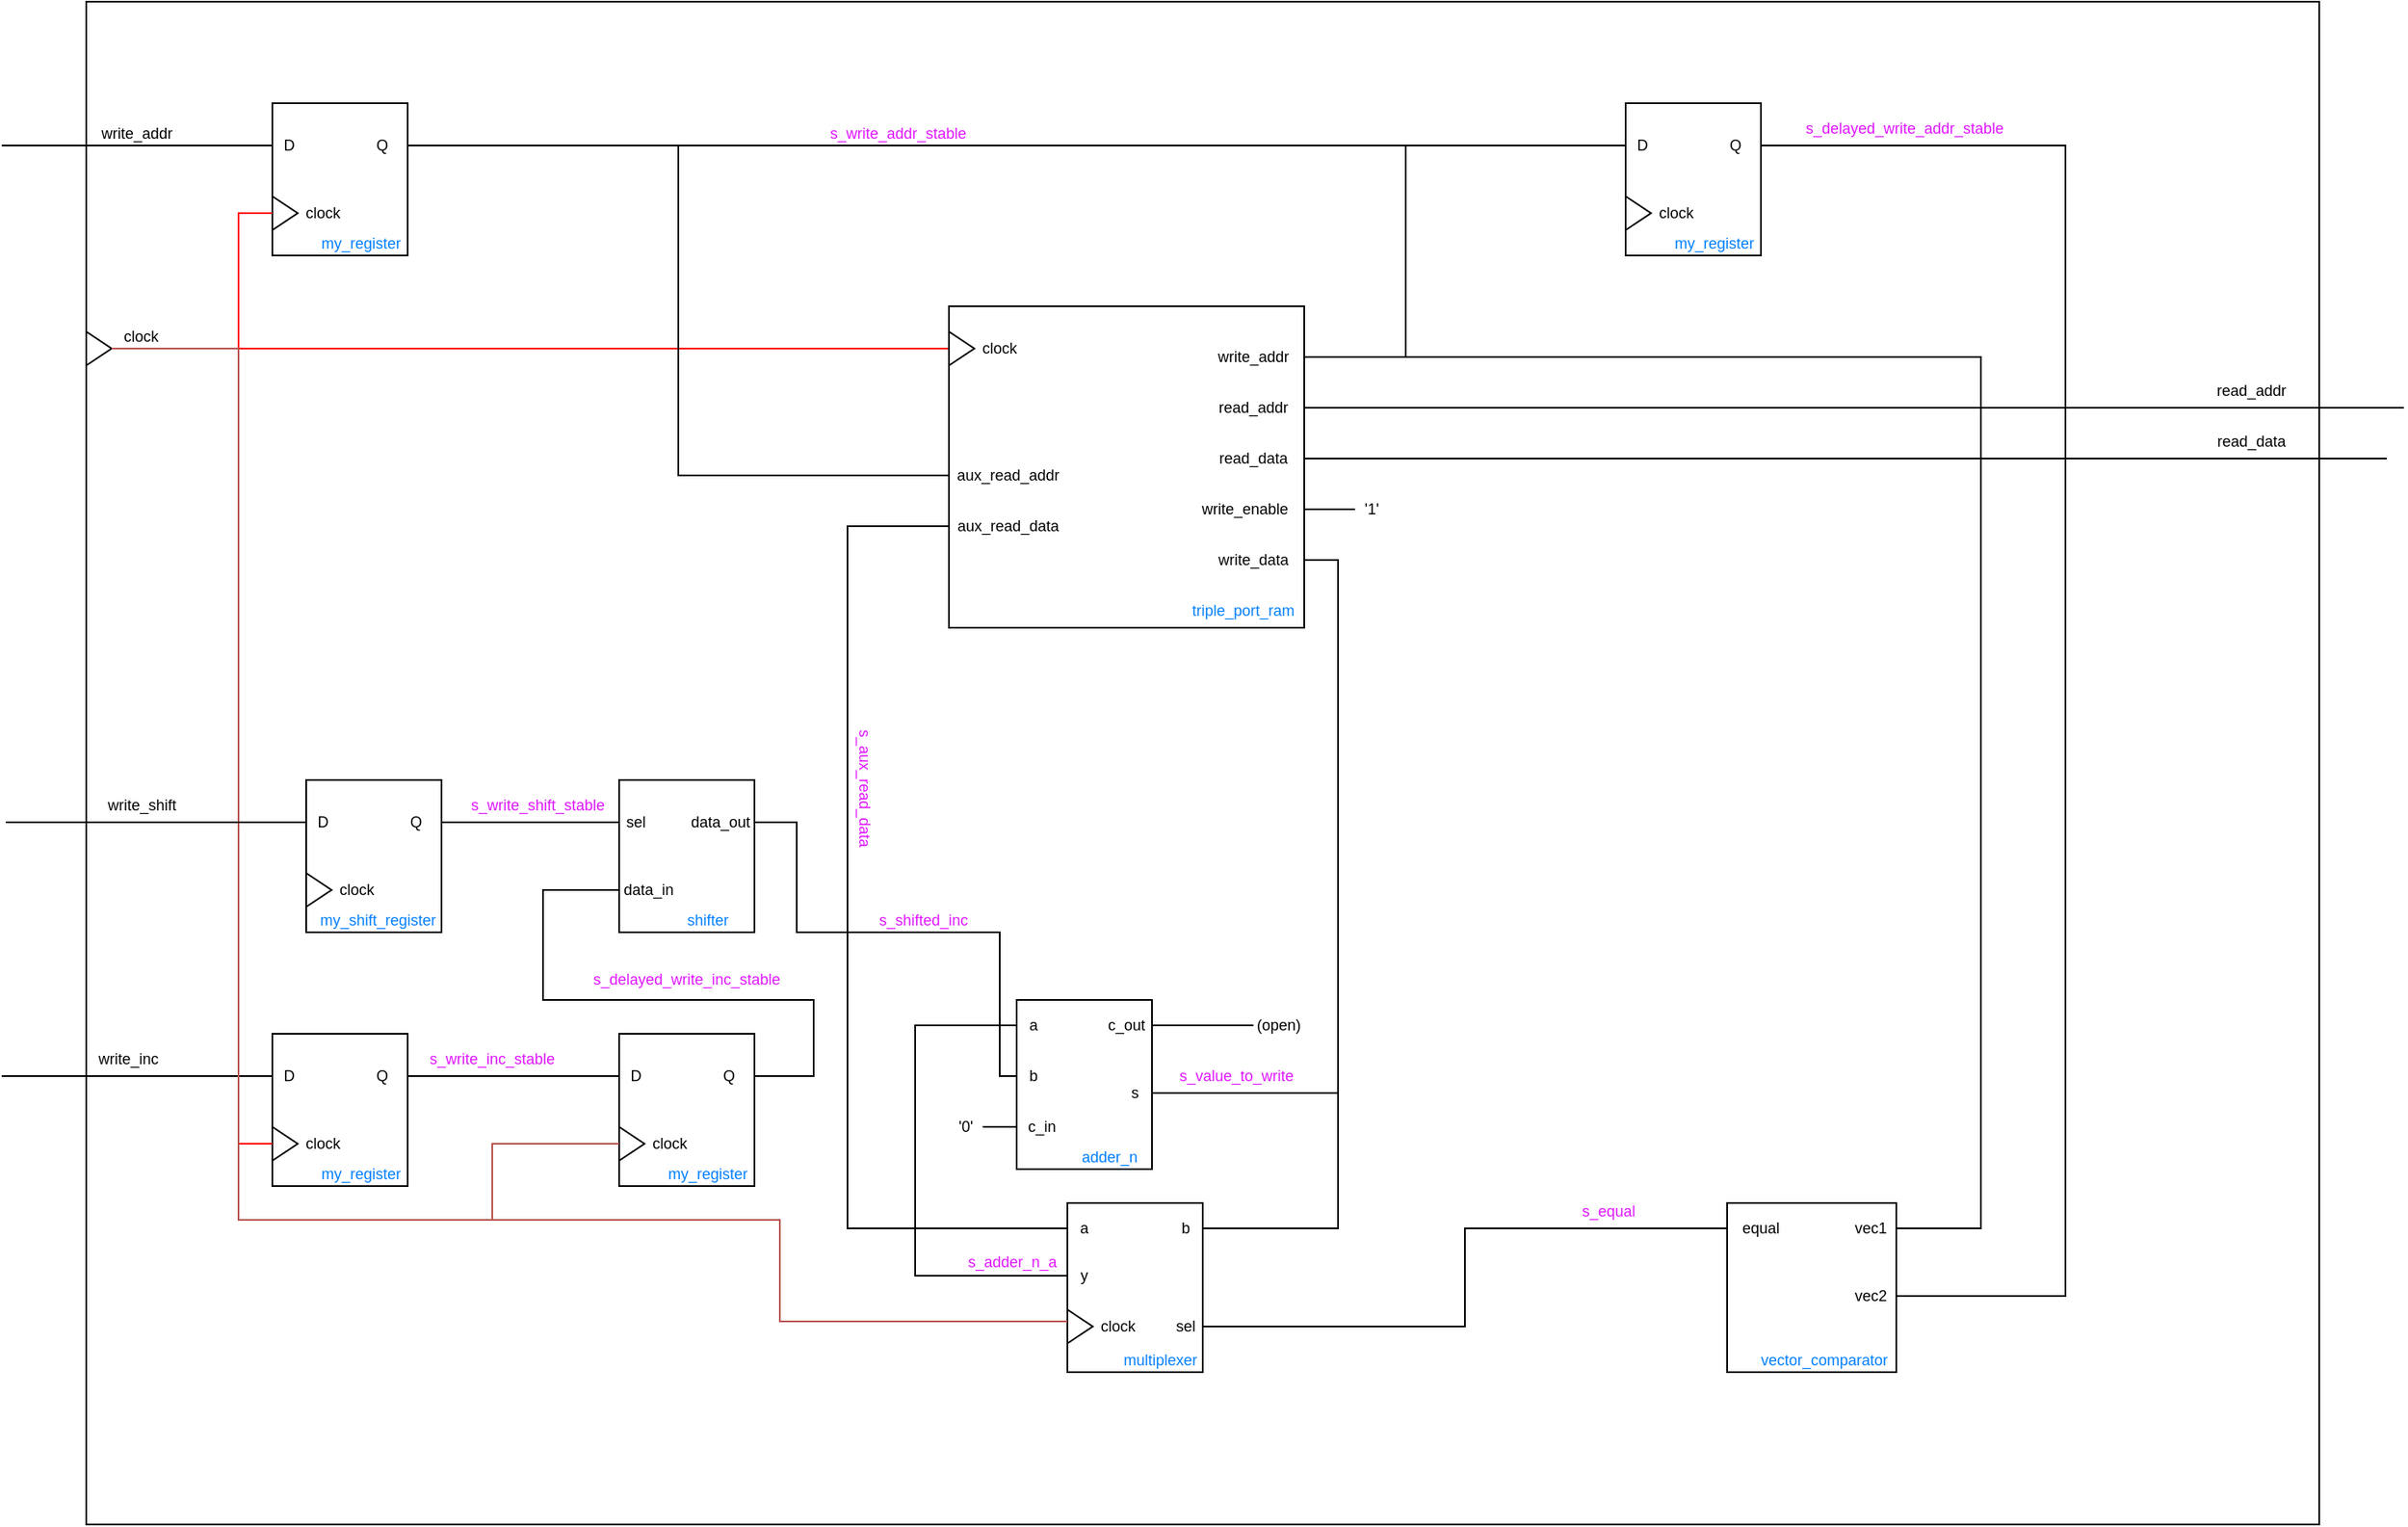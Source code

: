 <mxfile>
    <diagram name="Page-1" id="bcUVMIEKa_rK9hjM4VMe">
        <mxGraphModel dx="276" dy="216" grid="1" gridSize="10" guides="1" tooltips="1" connect="1" arrows="1" fold="1" page="1" pageScale="1" pageWidth="850" pageHeight="1100" math="0" shadow="0">
            <root>
                <mxCell id="0"/>
                <mxCell id="1" parent="0"/>
                <mxCell id="u02WTMG_zB_Rgp9r-icY-11" value="" style="rounded=0;whiteSpace=wrap;html=1;movable=0;resizable=0;rotatable=0;deletable=0;editable=0;locked=1;connectable=0;" parent="1" vertex="1">
                    <mxGeometry x="110" y="140" width="1320" height="900" as="geometry"/>
                </mxCell>
                <mxCell id="u02WTMG_zB_Rgp9r-icY-12" value="" style="group" parent="1" vertex="1" connectable="0">
                    <mxGeometry x="220" y="200" width="80" height="98" as="geometry"/>
                </mxCell>
                <mxCell id="u02WTMG_zB_Rgp9r-icY-1" value="" style="rounded=0;whiteSpace=wrap;html=1;" parent="u02WTMG_zB_Rgp9r-icY-12" vertex="1">
                    <mxGeometry width="80" height="90" as="geometry"/>
                </mxCell>
                <mxCell id="u02WTMG_zB_Rgp9r-icY-2" value="Q" style="text;html=1;align=center;verticalAlign=middle;whiteSpace=wrap;rounded=0;fontSize=9;" parent="u02WTMG_zB_Rgp9r-icY-12" vertex="1">
                    <mxGeometry x="50" y="10" width="30" height="30" as="geometry"/>
                </mxCell>
                <mxCell id="u02WTMG_zB_Rgp9r-icY-4" value="" style="triangle;whiteSpace=wrap;html=1;" parent="u02WTMG_zB_Rgp9r-icY-12" vertex="1">
                    <mxGeometry y="55" width="15" height="20" as="geometry"/>
                </mxCell>
                <mxCell id="EOWlDWaqW3UNMmOw9FuK-22" style="edgeStyle=orthogonalEdgeStyle;rounded=0;orthogonalLoop=1;jettySize=auto;html=1;endArrow=none;endFill=0;" parent="u02WTMG_zB_Rgp9r-icY-12" source="u02WTMG_zB_Rgp9r-icY-5" edge="1">
                    <mxGeometry relative="1" as="geometry">
                        <mxPoint x="-160" y="25" as="targetPoint"/>
                    </mxGeometry>
                </mxCell>
                <mxCell id="u02WTMG_zB_Rgp9r-icY-5" value="D" style="text;html=1;align=center;verticalAlign=middle;whiteSpace=wrap;rounded=0;fontSize=9;" parent="u02WTMG_zB_Rgp9r-icY-12" vertex="1">
                    <mxGeometry y="10" width="20" height="30" as="geometry"/>
                </mxCell>
                <mxCell id="u02WTMG_zB_Rgp9r-icY-6" value="clock" style="text;html=1;align=center;verticalAlign=middle;whiteSpace=wrap;rounded=0;fontSize=9;" parent="u02WTMG_zB_Rgp9r-icY-12" vertex="1">
                    <mxGeometry x="10" y="50" width="40" height="30" as="geometry"/>
                </mxCell>
                <mxCell id="u02WTMG_zB_Rgp9r-icY-9" value="my_register" style="text;html=1;align=center;verticalAlign=middle;whiteSpace=wrap;rounded=0;fontSize=9;fontColor=#007FFF;" parent="u02WTMG_zB_Rgp9r-icY-12" vertex="1">
                    <mxGeometry x="25" y="68" width="55" height="30" as="geometry"/>
                </mxCell>
                <mxCell id="u02WTMG_zB_Rgp9r-icY-40" value="" style="triangle;whiteSpace=wrap;html=1;" parent="1" vertex="1">
                    <mxGeometry x="110" y="335" width="15" height="20" as="geometry"/>
                </mxCell>
                <mxCell id="u02WTMG_zB_Rgp9r-icY-41" value="clock" style="text;html=1;align=center;verticalAlign=middle;whiteSpace=wrap;rounded=0;fontSize=9;" parent="1" vertex="1">
                    <mxGeometry x="125" y="330" width="35" height="15" as="geometry"/>
                </mxCell>
                <mxCell id="u02WTMG_zB_Rgp9r-icY-42" style="edgeStyle=orthogonalEdgeStyle;rounded=0;orthogonalLoop=1;jettySize=auto;html=1;endArrow=none;endFill=0;entryX=1;entryY=0.5;entryDx=0;entryDy=0;strokeColor=#FF0000;" parent="1" source="u02WTMG_zB_Rgp9r-icY-14" target="u02WTMG_zB_Rgp9r-icY-40" edge="1">
                    <mxGeometry relative="1" as="geometry">
                        <mxPoint x="270" y="345" as="targetPoint"/>
                    </mxGeometry>
                </mxCell>
                <mxCell id="u02WTMG_zB_Rgp9r-icY-44" value="" style="group" parent="1" vertex="1" connectable="0">
                    <mxGeometry x="620" y="320" width="210" height="195" as="geometry"/>
                </mxCell>
                <mxCell id="u02WTMG_zB_Rgp9r-icY-13" value="" style="rounded=0;whiteSpace=wrap;html=1;" parent="u02WTMG_zB_Rgp9r-icY-44" vertex="1">
                    <mxGeometry width="210" height="190" as="geometry"/>
                </mxCell>
                <mxCell id="u02WTMG_zB_Rgp9r-icY-14" value="" style="triangle;whiteSpace=wrap;html=1;" parent="u02WTMG_zB_Rgp9r-icY-44" vertex="1">
                    <mxGeometry y="15" width="15" height="20" as="geometry"/>
                </mxCell>
                <mxCell id="u02WTMG_zB_Rgp9r-icY-15" value="clock" style="text;html=1;align=center;verticalAlign=middle;whiteSpace=wrap;rounded=0;fontSize=9;" parent="u02WTMG_zB_Rgp9r-icY-44" vertex="1">
                    <mxGeometry x="10" y="10" width="40" height="30" as="geometry"/>
                </mxCell>
                <mxCell id="u02WTMG_zB_Rgp9r-icY-23" value="aux_read_addr" style="text;html=1;align=center;verticalAlign=middle;whiteSpace=wrap;rounded=0;fontSize=9;" parent="u02WTMG_zB_Rgp9r-icY-44" vertex="1">
                    <mxGeometry y="85" width="70" height="30" as="geometry"/>
                </mxCell>
                <mxCell id="u02WTMG_zB_Rgp9r-icY-24" value="aux_read_data" style="text;html=1;align=center;verticalAlign=middle;whiteSpace=wrap;rounded=0;fontSize=9;" parent="u02WTMG_zB_Rgp9r-icY-44" vertex="1">
                    <mxGeometry y="115" width="70" height="30" as="geometry"/>
                </mxCell>
                <mxCell id="u02WTMG_zB_Rgp9r-icY-25" value="write_addr" style="text;html=1;align=center;verticalAlign=middle;whiteSpace=wrap;rounded=0;fontSize=9;" parent="u02WTMG_zB_Rgp9r-icY-44" vertex="1">
                    <mxGeometry x="150" y="15" width="60" height="30" as="geometry"/>
                </mxCell>
                <mxCell id="u02WTMG_zB_Rgp9r-icY-68" style="edgeStyle=orthogonalEdgeStyle;rounded=0;orthogonalLoop=1;jettySize=auto;html=1;endArrow=none;endFill=0;" parent="u02WTMG_zB_Rgp9r-icY-44" source="u02WTMG_zB_Rgp9r-icY-26" edge="1">
                    <mxGeometry relative="1" as="geometry">
                        <mxPoint x="860" y="60" as="targetPoint"/>
                    </mxGeometry>
                </mxCell>
                <mxCell id="u02WTMG_zB_Rgp9r-icY-26" value="read_addr" style="text;html=1;align=center;verticalAlign=middle;whiteSpace=wrap;rounded=0;fontSize=9;" parent="u02WTMG_zB_Rgp9r-icY-44" vertex="1">
                    <mxGeometry x="150" y="45" width="60" height="30" as="geometry"/>
                </mxCell>
                <mxCell id="u02WTMG_zB_Rgp9r-icY-67" style="edgeStyle=orthogonalEdgeStyle;rounded=0;orthogonalLoop=1;jettySize=auto;html=1;endArrow=none;endFill=0;" parent="u02WTMG_zB_Rgp9r-icY-44" source="u02WTMG_zB_Rgp9r-icY-27" edge="1">
                    <mxGeometry relative="1" as="geometry">
                        <mxPoint x="850" y="90" as="targetPoint"/>
                    </mxGeometry>
                </mxCell>
                <mxCell id="u02WTMG_zB_Rgp9r-icY-27" value="read_data" style="text;html=1;align=center;verticalAlign=middle;whiteSpace=wrap;rounded=0;fontSize=9;" parent="u02WTMG_zB_Rgp9r-icY-44" vertex="1">
                    <mxGeometry x="150" y="75" width="60" height="30" as="geometry"/>
                </mxCell>
                <mxCell id="u02WTMG_zB_Rgp9r-icY-28" value="write_enable" style="text;html=1;align=center;verticalAlign=middle;whiteSpace=wrap;rounded=0;fontSize=9;" parent="u02WTMG_zB_Rgp9r-icY-44" vertex="1">
                    <mxGeometry x="140" y="105" width="70" height="30" as="geometry"/>
                </mxCell>
                <mxCell id="u02WTMG_zB_Rgp9r-icY-29" value="write_data" style="text;html=1;align=center;verticalAlign=middle;whiteSpace=wrap;rounded=0;fontSize=9;" parent="u02WTMG_zB_Rgp9r-icY-44" vertex="1">
                    <mxGeometry x="150" y="135" width="60" height="30" as="geometry"/>
                </mxCell>
                <mxCell id="u02WTMG_zB_Rgp9r-icY-38" value="triple_port_ram" style="text;html=1;align=center;verticalAlign=middle;whiteSpace=wrap;rounded=0;fontSize=9;fontColor=#007FFF;" parent="u02WTMG_zB_Rgp9r-icY-44" vertex="1">
                    <mxGeometry x="140" y="165" width="67.5" height="30" as="geometry"/>
                </mxCell>
                <mxCell id="u02WTMG_zB_Rgp9r-icY-56" value="" style="group;movable=1;resizable=1;rotatable=1;deletable=1;editable=1;locked=0;connectable=1;" parent="1" vertex="1" connectable="0">
                    <mxGeometry x="220" y="750" width="80" height="98" as="geometry"/>
                </mxCell>
                <mxCell id="u02WTMG_zB_Rgp9r-icY-57" value="" style="rounded=0;whiteSpace=wrap;html=1;movable=1;resizable=1;rotatable=1;deletable=1;editable=1;locked=0;connectable=1;" parent="u02WTMG_zB_Rgp9r-icY-56" vertex="1">
                    <mxGeometry width="80" height="90" as="geometry"/>
                </mxCell>
                <mxCell id="u02WTMG_zB_Rgp9r-icY-58" value="Q" style="text;html=1;align=center;verticalAlign=middle;whiteSpace=wrap;rounded=0;fontSize=9;" parent="u02WTMG_zB_Rgp9r-icY-56" vertex="1">
                    <mxGeometry x="50" y="10" width="30" height="30" as="geometry"/>
                </mxCell>
                <mxCell id="u02WTMG_zB_Rgp9r-icY-59" value="" style="triangle;whiteSpace=wrap;html=1;" parent="u02WTMG_zB_Rgp9r-icY-56" vertex="1">
                    <mxGeometry y="55" width="15" height="20" as="geometry"/>
                </mxCell>
                <mxCell id="u02WTMG_zB_Rgp9r-icY-118" style="edgeStyle=orthogonalEdgeStyle;rounded=0;orthogonalLoop=1;jettySize=auto;html=1;endArrow=none;endFill=0;" parent="u02WTMG_zB_Rgp9r-icY-56" source="u02WTMG_zB_Rgp9r-icY-60" edge="1">
                    <mxGeometry relative="1" as="geometry">
                        <mxPoint x="-160" y="25" as="targetPoint"/>
                    </mxGeometry>
                </mxCell>
                <mxCell id="u02WTMG_zB_Rgp9r-icY-60" value="D" style="text;html=1;align=center;verticalAlign=middle;whiteSpace=wrap;rounded=0;fontSize=9;" parent="u02WTMG_zB_Rgp9r-icY-56" vertex="1">
                    <mxGeometry y="10" width="20" height="30" as="geometry"/>
                </mxCell>
                <mxCell id="u02WTMG_zB_Rgp9r-icY-61" value="clock" style="text;html=1;align=center;verticalAlign=middle;whiteSpace=wrap;rounded=0;fontSize=9;" parent="u02WTMG_zB_Rgp9r-icY-56" vertex="1">
                    <mxGeometry x="10" y="50" width="40" height="30" as="geometry"/>
                </mxCell>
                <mxCell id="u02WTMG_zB_Rgp9r-icY-62" value="my_register" style="text;html=1;align=center;verticalAlign=middle;whiteSpace=wrap;rounded=0;fontSize=9;fontColor=#007FFF;" parent="u02WTMG_zB_Rgp9r-icY-56" vertex="1">
                    <mxGeometry x="25" y="68" width="55" height="30" as="geometry"/>
                </mxCell>
                <mxCell id="u02WTMG_zB_Rgp9r-icY-63" style="edgeStyle=orthogonalEdgeStyle;rounded=0;orthogonalLoop=1;jettySize=auto;html=1;entryX=1;entryY=0.5;entryDx=0;entryDy=0;endArrow=none;endFill=0;strokeColor=#FF0000;" parent="1" source="u02WTMG_zB_Rgp9r-icY-59" target="u02WTMG_zB_Rgp9r-icY-40" edge="1">
                    <mxGeometry relative="1" as="geometry">
                        <Array as="points">
                            <mxPoint x="200" y="815"/>
                            <mxPoint x="200" y="345"/>
                        </Array>
                    </mxGeometry>
                </mxCell>
                <mxCell id="u02WTMG_zB_Rgp9r-icY-66" style="edgeStyle=orthogonalEdgeStyle;rounded=0;orthogonalLoop=1;jettySize=auto;html=1;entryX=1;entryY=0.5;entryDx=0;entryDy=0;endArrow=none;endFill=0;strokeColor=#FF0000;exitX=0;exitY=0.5;exitDx=0;exitDy=0;" parent="1" source="u02WTMG_zB_Rgp9r-icY-4" target="u02WTMG_zB_Rgp9r-icY-40" edge="1">
                    <mxGeometry relative="1" as="geometry">
                        <Array as="points">
                            <mxPoint x="200" y="265"/>
                            <mxPoint x="200" y="345"/>
                        </Array>
                    </mxGeometry>
                </mxCell>
                <mxCell id="u02WTMG_zB_Rgp9r-icY-69" value="read_addr" style="text;html=1;align=center;verticalAlign=middle;whiteSpace=wrap;rounded=0;fontSize=9;" parent="1" vertex="1">
                    <mxGeometry x="1360" y="355" width="60" height="30" as="geometry"/>
                </mxCell>
                <mxCell id="u02WTMG_zB_Rgp9r-icY-84" value="read_data" style="text;html=1;align=center;verticalAlign=middle;whiteSpace=wrap;rounded=0;fontSize=9;" parent="1" vertex="1">
                    <mxGeometry x="1360" y="385" width="60" height="30" as="geometry"/>
                </mxCell>
                <mxCell id="u02WTMG_zB_Rgp9r-icY-114" value="'1'" style="text;html=1;align=center;verticalAlign=middle;whiteSpace=wrap;rounded=0;fontSize=9;" parent="1" vertex="1">
                    <mxGeometry x="860" y="427" width="20" height="26" as="geometry"/>
                </mxCell>
                <mxCell id="u02WTMG_zB_Rgp9r-icY-116" style="edgeStyle=orthogonalEdgeStyle;rounded=0;orthogonalLoop=1;jettySize=auto;html=1;entryX=0;entryY=0.5;entryDx=0;entryDy=0;endArrow=none;endFill=0;" parent="1" source="u02WTMG_zB_Rgp9r-icY-28" target="u02WTMG_zB_Rgp9r-icY-114" edge="1">
                    <mxGeometry relative="1" as="geometry"/>
                </mxCell>
                <mxCell id="u02WTMG_zB_Rgp9r-icY-117" style="edgeStyle=orthogonalEdgeStyle;rounded=0;orthogonalLoop=1;jettySize=auto;html=1;entryX=1;entryY=0.5;entryDx=0;entryDy=0;endArrow=none;endFill=0;" parent="1" source="u02WTMG_zB_Rgp9r-icY-23" target="u02WTMG_zB_Rgp9r-icY-2" edge="1">
                    <mxGeometry relative="1" as="geometry"/>
                </mxCell>
                <mxCell id="u02WTMG_zB_Rgp9r-icY-119" value="&lt;div&gt;write_inc&lt;/div&gt;" style="text;html=1;align=center;verticalAlign=middle;whiteSpace=wrap;rounded=0;fontSize=9;" parent="1" vertex="1">
                    <mxGeometry x="110" y="750" width="50" height="30" as="geometry"/>
                </mxCell>
                <mxCell id="u02WTMG_zB_Rgp9r-icY-131" value="&lt;font color=&quot;#e014ff&quot;&gt;s_write_inc_stable&lt;/font&gt;" style="text;html=1;align=center;verticalAlign=middle;whiteSpace=wrap;rounded=0;fontSize=9;" parent="1" vertex="1">
                    <mxGeometry x="310" y="750" width="80" height="30" as="geometry"/>
                </mxCell>
                <mxCell id="u02WTMG_zB_Rgp9r-icY-133" value="" style="group" parent="1" vertex="1" connectable="0">
                    <mxGeometry x="425" y="750" width="80" height="98" as="geometry"/>
                </mxCell>
                <mxCell id="u02WTMG_zB_Rgp9r-icY-134" value="" style="rounded=0;whiteSpace=wrap;html=1;" parent="u02WTMG_zB_Rgp9r-icY-133" vertex="1">
                    <mxGeometry width="80" height="90" as="geometry"/>
                </mxCell>
                <mxCell id="u02WTMG_zB_Rgp9r-icY-135" value="Q" style="text;html=1;align=center;verticalAlign=middle;whiteSpace=wrap;rounded=0;fontSize=9;" parent="u02WTMG_zB_Rgp9r-icY-133" vertex="1">
                    <mxGeometry x="50" y="10" width="30" height="30" as="geometry"/>
                </mxCell>
                <mxCell id="u02WTMG_zB_Rgp9r-icY-136" value="" style="triangle;whiteSpace=wrap;html=1;" parent="u02WTMG_zB_Rgp9r-icY-133" vertex="1">
                    <mxGeometry y="55" width="15" height="20" as="geometry"/>
                </mxCell>
                <mxCell id="u02WTMG_zB_Rgp9r-icY-138" value="D" style="text;html=1;align=center;verticalAlign=middle;whiteSpace=wrap;rounded=0;fontSize=9;" parent="u02WTMG_zB_Rgp9r-icY-133" vertex="1">
                    <mxGeometry y="10" width="20" height="30" as="geometry"/>
                </mxCell>
                <mxCell id="u02WTMG_zB_Rgp9r-icY-139" value="clock" style="text;html=1;align=center;verticalAlign=middle;whiteSpace=wrap;rounded=0;fontSize=9;movable=0;resizable=0;rotatable=0;deletable=0;editable=0;locked=1;connectable=0;" parent="u02WTMG_zB_Rgp9r-icY-133" vertex="1">
                    <mxGeometry x="10" y="50" width="40" height="30" as="geometry"/>
                </mxCell>
                <mxCell id="u02WTMG_zB_Rgp9r-icY-140" value="my_register" style="text;html=1;align=center;verticalAlign=middle;whiteSpace=wrap;rounded=0;fontSize=9;fontColor=#007FFF;" parent="u02WTMG_zB_Rgp9r-icY-133" vertex="1">
                    <mxGeometry x="25" y="68" width="55" height="30" as="geometry"/>
                </mxCell>
                <mxCell id="u02WTMG_zB_Rgp9r-icY-143" style="edgeStyle=orthogonalEdgeStyle;rounded=0;orthogonalLoop=1;jettySize=auto;html=1;entryX=1;entryY=0.5;entryDx=0;entryDy=0;endArrow=none;endFill=0;" parent="1" source="u02WTMG_zB_Rgp9r-icY-138" target="u02WTMG_zB_Rgp9r-icY-58" edge="1">
                    <mxGeometry relative="1" as="geometry"/>
                </mxCell>
                <mxCell id="u02WTMG_zB_Rgp9r-icY-144" value="" style="group" parent="1" vertex="1" connectable="0">
                    <mxGeometry x="660" y="730" width="80" height="108" as="geometry"/>
                </mxCell>
                <mxCell id="u02WTMG_zB_Rgp9r-icY-47" value="" style="rounded=0;whiteSpace=wrap;html=1;" parent="u02WTMG_zB_Rgp9r-icY-144" vertex="1">
                    <mxGeometry width="80" height="100" as="geometry"/>
                </mxCell>
                <mxCell id="u02WTMG_zB_Rgp9r-icY-48" value="c_out" style="text;html=1;align=center;verticalAlign=middle;whiteSpace=wrap;rounded=0;fontSize=9;" parent="u02WTMG_zB_Rgp9r-icY-144" vertex="1">
                    <mxGeometry x="50" width="30" height="30" as="geometry"/>
                </mxCell>
                <mxCell id="u02WTMG_zB_Rgp9r-icY-50" value="a" style="text;html=1;align=center;verticalAlign=middle;whiteSpace=wrap;rounded=0;fontSize=9;" parent="u02WTMG_zB_Rgp9r-icY-144" vertex="1">
                    <mxGeometry width="20" height="30" as="geometry"/>
                </mxCell>
                <mxCell id="u02WTMG_zB_Rgp9r-icY-52" value="adder_n" style="text;html=1;align=center;verticalAlign=middle;whiteSpace=wrap;rounded=0;fontSize=9;fontColor=#007FFF;" parent="u02WTMG_zB_Rgp9r-icY-144" vertex="1">
                    <mxGeometry x="30" y="78" width="50" height="30" as="geometry"/>
                </mxCell>
                <mxCell id="u02WTMG_zB_Rgp9r-icY-53" value="b" style="text;html=1;align=center;verticalAlign=middle;whiteSpace=wrap;rounded=0;fontSize=9;" parent="u02WTMG_zB_Rgp9r-icY-144" vertex="1">
                    <mxGeometry y="30" width="20" height="30" as="geometry"/>
                </mxCell>
                <mxCell id="u02WTMG_zB_Rgp9r-icY-54" value="c_in" style="text;html=1;align=center;verticalAlign=middle;whiteSpace=wrap;rounded=0;fontSize=9;" parent="u02WTMG_zB_Rgp9r-icY-144" vertex="1">
                    <mxGeometry y="60" width="30" height="30" as="geometry"/>
                </mxCell>
                <mxCell id="u02WTMG_zB_Rgp9r-icY-55" value="s" style="text;html=1;align=center;verticalAlign=middle;whiteSpace=wrap;rounded=0;fontSize=9;" parent="u02WTMG_zB_Rgp9r-icY-144" vertex="1">
                    <mxGeometry x="60" y="40" width="20" height="30" as="geometry"/>
                </mxCell>
                <mxCell id="u02WTMG_zB_Rgp9r-icY-145" style="edgeStyle=orthogonalEdgeStyle;rounded=0;orthogonalLoop=1;jettySize=auto;html=1;entryX=0;entryY=0.5;entryDx=0;entryDy=0;endArrow=none;endFill=0;" parent="1" source="u02WTMG_zB_Rgp9r-icY-135" target="Z-Fa0jqv32ZpYlEeo3vv-62" edge="1">
                    <mxGeometry relative="1" as="geometry">
                        <Array as="points">
                            <mxPoint x="540" y="775"/>
                            <mxPoint x="540" y="730"/>
                            <mxPoint x="380" y="730"/>
                            <mxPoint x="380" y="665"/>
                        </Array>
                    </mxGeometry>
                </mxCell>
                <mxCell id="u02WTMG_zB_Rgp9r-icY-146" value="&lt;font color=&quot;#e014ff&quot;&gt;s_delayed_write_inc_stable&lt;/font&gt;" style="text;html=1;align=center;verticalAlign=middle;whiteSpace=wrap;rounded=0;fontSize=9;" parent="1" vertex="1">
                    <mxGeometry x="405" y="703" width="120" height="30" as="geometry"/>
                </mxCell>
                <mxCell id="u02WTMG_zB_Rgp9r-icY-157" value="(open)" style="text;html=1;align=center;verticalAlign=middle;whiteSpace=wrap;rounded=0;fontSize=9;" parent="1" vertex="1">
                    <mxGeometry x="800" y="730" width="30" height="30" as="geometry"/>
                </mxCell>
                <mxCell id="u02WTMG_zB_Rgp9r-icY-158" style="edgeStyle=orthogonalEdgeStyle;rounded=0;orthogonalLoop=1;jettySize=auto;html=1;entryX=0;entryY=0.5;entryDx=0;entryDy=0;endArrow=none;endFill=0;" parent="1" source="u02WTMG_zB_Rgp9r-icY-48" target="u02WTMG_zB_Rgp9r-icY-157" edge="1">
                    <mxGeometry relative="1" as="geometry"/>
                </mxCell>
                <mxCell id="EOWlDWaqW3UNMmOw9FuK-2" value="" style="group" parent="1" vertex="1" connectable="0">
                    <mxGeometry x="1020" y="200" width="80" height="98" as="geometry"/>
                </mxCell>
                <mxCell id="EOWlDWaqW3UNMmOw9FuK-3" value="" style="rounded=0;whiteSpace=wrap;html=1;" parent="EOWlDWaqW3UNMmOw9FuK-2" vertex="1">
                    <mxGeometry width="80" height="90" as="geometry"/>
                </mxCell>
                <mxCell id="EOWlDWaqW3UNMmOw9FuK-4" value="Q" style="text;html=1;align=center;verticalAlign=middle;whiteSpace=wrap;rounded=0;fontSize=9;" parent="EOWlDWaqW3UNMmOw9FuK-2" vertex="1">
                    <mxGeometry x="50" y="10" width="30" height="30" as="geometry"/>
                </mxCell>
                <mxCell id="EOWlDWaqW3UNMmOw9FuK-5" value="" style="triangle;whiteSpace=wrap;html=1;" parent="EOWlDWaqW3UNMmOw9FuK-2" vertex="1">
                    <mxGeometry y="55" width="15" height="20" as="geometry"/>
                </mxCell>
                <mxCell id="EOWlDWaqW3UNMmOw9FuK-6" value="D" style="text;html=1;align=center;verticalAlign=middle;whiteSpace=wrap;rounded=0;fontSize=9;" parent="EOWlDWaqW3UNMmOw9FuK-2" vertex="1">
                    <mxGeometry y="10" width="20" height="30" as="geometry"/>
                </mxCell>
                <mxCell id="EOWlDWaqW3UNMmOw9FuK-7" value="clock" style="text;html=1;align=center;verticalAlign=middle;whiteSpace=wrap;rounded=0;fontSize=9;" parent="EOWlDWaqW3UNMmOw9FuK-2" vertex="1">
                    <mxGeometry x="10" y="50" width="40" height="30" as="geometry"/>
                </mxCell>
                <mxCell id="EOWlDWaqW3UNMmOw9FuK-8" value="my_register" style="text;html=1;align=center;verticalAlign=middle;whiteSpace=wrap;rounded=0;fontSize=9;fontColor=#007FFF;" parent="EOWlDWaqW3UNMmOw9FuK-2" vertex="1">
                    <mxGeometry x="25" y="68" width="55" height="30" as="geometry"/>
                </mxCell>
                <mxCell id="EOWlDWaqW3UNMmOw9FuK-10" style="edgeStyle=orthogonalEdgeStyle;rounded=0;orthogonalLoop=1;jettySize=auto;html=1;endArrow=none;endFill=0;exitX=0;exitY=0.5;exitDx=0;exitDy=0;" parent="1" source="EOWlDWaqW3UNMmOw9FuK-6" target="u02WTMG_zB_Rgp9r-icY-2" edge="1">
                    <mxGeometry relative="1" as="geometry">
                        <Array as="points"/>
                    </mxGeometry>
                </mxCell>
                <mxCell id="EOWlDWaqW3UNMmOw9FuK-13" value="" style="group" parent="1" vertex="1" connectable="0">
                    <mxGeometry x="1080" y="850" width="110" height="108" as="geometry"/>
                </mxCell>
                <mxCell id="EOWlDWaqW3UNMmOw9FuK-14" value="" style="rounded=0;whiteSpace=wrap;html=1;" parent="EOWlDWaqW3UNMmOw9FuK-13" vertex="1">
                    <mxGeometry width="100" height="100" as="geometry"/>
                </mxCell>
                <mxCell id="EOWlDWaqW3UNMmOw9FuK-15" value="vec1" style="text;html=1;align=center;verticalAlign=middle;whiteSpace=wrap;rounded=0;fontSize=9;" parent="EOWlDWaqW3UNMmOw9FuK-13" vertex="1">
                    <mxGeometry x="70" width="30" height="30" as="geometry"/>
                </mxCell>
                <mxCell id="EOWlDWaqW3UNMmOw9FuK-16" value="equal" style="text;html=1;align=center;verticalAlign=middle;whiteSpace=wrap;rounded=0;fontSize=9;" parent="EOWlDWaqW3UNMmOw9FuK-13" vertex="1">
                    <mxGeometry width="40" height="30" as="geometry"/>
                </mxCell>
                <mxCell id="EOWlDWaqW3UNMmOw9FuK-17" value="vector_comparator" style="text;html=1;align=center;verticalAlign=middle;whiteSpace=wrap;rounded=0;fontSize=9;fontColor=#007FFF;" parent="EOWlDWaqW3UNMmOw9FuK-13" vertex="1">
                    <mxGeometry x="15" y="78" width="85" height="30" as="geometry"/>
                </mxCell>
                <mxCell id="EOWlDWaqW3UNMmOw9FuK-20" value="vec2" style="text;html=1;align=center;verticalAlign=middle;whiteSpace=wrap;rounded=0;fontSize=9;" parent="EOWlDWaqW3UNMmOw9FuK-13" vertex="1">
                    <mxGeometry x="70" y="40" width="30" height="30" as="geometry"/>
                </mxCell>
                <mxCell id="EOWlDWaqW3UNMmOw9FuK-21" style="edgeStyle=orthogonalEdgeStyle;rounded=0;orthogonalLoop=1;jettySize=auto;html=1;endArrow=none;endFill=0;entryX=1;entryY=0.5;entryDx=0;entryDy=0;" parent="1" source="u02WTMG_zB_Rgp9r-icY-25" target="u02WTMG_zB_Rgp9r-icY-2" edge="1">
                    <mxGeometry relative="1" as="geometry">
                        <mxPoint x="520" y="230" as="targetPoint"/>
                        <Array as="points">
                            <mxPoint x="890" y="350"/>
                            <mxPoint x="890" y="225"/>
                        </Array>
                    </mxGeometry>
                </mxCell>
                <mxCell id="EOWlDWaqW3UNMmOw9FuK-23" value="write_addr" style="text;html=1;align=center;verticalAlign=middle;whiteSpace=wrap;rounded=0;fontSize=9;" parent="1" vertex="1">
                    <mxGeometry x="110" y="210" width="60" height="15" as="geometry"/>
                </mxCell>
                <mxCell id="EOWlDWaqW3UNMmOw9FuK-24" value="s_write_addr_stable" style="text;html=1;align=center;verticalAlign=middle;whiteSpace=wrap;rounded=0;fontSize=9;fontColor=#E014FF;" parent="1" vertex="1">
                    <mxGeometry x="530" y="202.5" width="120" height="30" as="geometry"/>
                </mxCell>
                <mxCell id="EOWlDWaqW3UNMmOw9FuK-26" style="edgeStyle=orthogonalEdgeStyle;rounded=0;orthogonalLoop=1;jettySize=auto;html=1;entryX=1;entryY=0.5;entryDx=0;entryDy=0;endArrow=none;endFill=0;exitX=1;exitY=0.5;exitDx=0;exitDy=0;" parent="1" source="EOWlDWaqW3UNMmOw9FuK-4" target="EOWlDWaqW3UNMmOw9FuK-20" edge="1">
                    <mxGeometry relative="1" as="geometry">
                        <Array as="points">
                            <mxPoint x="1280" y="225"/>
                            <mxPoint x="1280" y="905"/>
                        </Array>
                    </mxGeometry>
                </mxCell>
                <mxCell id="EOWlDWaqW3UNMmOw9FuK-30" style="edgeStyle=orthogonalEdgeStyle;rounded=0;orthogonalLoop=1;jettySize=auto;html=1;entryX=0;entryY=0.5;entryDx=0;entryDy=0;endArrow=none;endFill=0;exitX=1;exitY=0.5;exitDx=0;exitDy=0;" parent="1" source="EOWlDWaqW3UNMmOw9FuK-15" target="EOWlDWaqW3UNMmOw9FuK-6" edge="1">
                    <mxGeometry relative="1" as="geometry">
                        <Array as="points">
                            <mxPoint x="1230" y="865"/>
                            <mxPoint x="1230" y="350"/>
                            <mxPoint x="890" y="350"/>
                            <mxPoint x="890" y="225"/>
                        </Array>
                    </mxGeometry>
                </mxCell>
                <mxCell id="EOWlDWaqW3UNMmOw9FuK-32" value="" style="group" parent="1" vertex="1" connectable="0">
                    <mxGeometry x="690" y="850" width="80" height="108" as="geometry"/>
                </mxCell>
                <mxCell id="EOWlDWaqW3UNMmOw9FuK-33" value="" style="rounded=0;whiteSpace=wrap;html=1;" parent="EOWlDWaqW3UNMmOw9FuK-32" vertex="1">
                    <mxGeometry width="80" height="100" as="geometry"/>
                </mxCell>
                <mxCell id="EOWlDWaqW3UNMmOw9FuK-34" value="b" style="text;html=1;align=center;verticalAlign=middle;whiteSpace=wrap;rounded=0;fontSize=9;" parent="EOWlDWaqW3UNMmOw9FuK-32" vertex="1">
                    <mxGeometry x="60" width="20" height="30" as="geometry"/>
                </mxCell>
                <mxCell id="EOWlDWaqW3UNMmOw9FuK-35" value="y" style="text;html=1;align=center;verticalAlign=middle;whiteSpace=wrap;rounded=0;fontSize=9;" parent="EOWlDWaqW3UNMmOw9FuK-32" vertex="1">
                    <mxGeometry y="28" width="20" height="30" as="geometry"/>
                </mxCell>
                <mxCell id="EOWlDWaqW3UNMmOw9FuK-36" value="multiplexer" style="text;html=1;align=center;verticalAlign=middle;whiteSpace=wrap;rounded=0;fontSize=9;fontColor=#007FFF;" parent="EOWlDWaqW3UNMmOw9FuK-32" vertex="1">
                    <mxGeometry x="30" y="78" width="50" height="30" as="geometry"/>
                </mxCell>
                <mxCell id="EOWlDWaqW3UNMmOw9FuK-37" value="sel" style="text;html=1;align=center;verticalAlign=middle;whiteSpace=wrap;rounded=0;fontSize=9;" parent="EOWlDWaqW3UNMmOw9FuK-32" vertex="1">
                    <mxGeometry x="60" y="58" width="20" height="30" as="geometry"/>
                </mxCell>
                <mxCell id="EOWlDWaqW3UNMmOw9FuK-39" value="a" style="text;html=1;align=center;verticalAlign=middle;whiteSpace=wrap;rounded=0;fontSize=9;" parent="EOWlDWaqW3UNMmOw9FuK-32" vertex="1">
                    <mxGeometry width="20" height="30" as="geometry"/>
                </mxCell>
                <mxCell id="EOWlDWaqW3UNMmOw9FuK-47" value="" style="triangle;whiteSpace=wrap;html=1;" parent="EOWlDWaqW3UNMmOw9FuK-32" vertex="1">
                    <mxGeometry y="63" width="15" height="20" as="geometry"/>
                </mxCell>
                <mxCell id="EOWlDWaqW3UNMmOw9FuK-48" value="clock" style="text;html=1;align=center;verticalAlign=middle;whiteSpace=wrap;rounded=0;fontSize=9;" parent="EOWlDWaqW3UNMmOw9FuK-32" vertex="1">
                    <mxGeometry x="10" y="58" width="40" height="30" as="geometry"/>
                </mxCell>
                <mxCell id="EOWlDWaqW3UNMmOw9FuK-42" style="edgeStyle=orthogonalEdgeStyle;rounded=0;orthogonalLoop=1;jettySize=auto;html=1;entryX=1;entryY=0.5;entryDx=0;entryDy=0;endArrow=none;endFill=0;" parent="1" source="u02WTMG_zB_Rgp9r-icY-55" target="u02WTMG_zB_Rgp9r-icY-29" edge="1">
                    <mxGeometry relative="1" as="geometry">
                        <Array as="points">
                            <mxPoint x="850" y="785"/>
                            <mxPoint x="850" y="470"/>
                        </Array>
                    </mxGeometry>
                </mxCell>
                <mxCell id="EOWlDWaqW3UNMmOw9FuK-43" style="edgeStyle=orthogonalEdgeStyle;rounded=0;orthogonalLoop=1;jettySize=auto;html=1;entryX=0;entryY=0.5;entryDx=0;entryDy=0;endArrow=none;endFill=0;" parent="1" source="EOWlDWaqW3UNMmOw9FuK-35" target="u02WTMG_zB_Rgp9r-icY-50" edge="1">
                    <mxGeometry relative="1" as="geometry">
                        <Array as="points">
                            <mxPoint x="600" y="893"/>
                            <mxPoint x="600" y="745"/>
                        </Array>
                    </mxGeometry>
                </mxCell>
                <mxCell id="EOWlDWaqW3UNMmOw9FuK-51" style="edgeStyle=orthogonalEdgeStyle;rounded=0;orthogonalLoop=1;jettySize=auto;html=1;entryX=1;entryY=0.5;entryDx=0;entryDy=0;endArrow=none;endFill=0;fillColor=#f8cecc;strokeColor=#b85450;" parent="1" source="u02WTMG_zB_Rgp9r-icY-136" target="u02WTMG_zB_Rgp9r-icY-40" edge="1">
                    <mxGeometry relative="1" as="geometry">
                        <Array as="points">
                            <mxPoint x="350" y="815"/>
                            <mxPoint x="350" y="860"/>
                            <mxPoint x="200" y="860"/>
                            <mxPoint x="200" y="345"/>
                        </Array>
                    </mxGeometry>
                </mxCell>
                <mxCell id="EOWlDWaqW3UNMmOw9FuK-52" style="edgeStyle=orthogonalEdgeStyle;rounded=0;orthogonalLoop=1;jettySize=auto;html=1;entryX=1;entryY=0.5;entryDx=0;entryDy=0;endArrow=none;endFill=0;fillColor=#f8cecc;strokeColor=#b85450;" parent="1" source="EOWlDWaqW3UNMmOw9FuK-47" target="u02WTMG_zB_Rgp9r-icY-40" edge="1">
                    <mxGeometry relative="1" as="geometry">
                        <Array as="points">
                            <mxPoint x="520" y="920"/>
                            <mxPoint x="520" y="860"/>
                            <mxPoint x="200" y="860"/>
                            <mxPoint x="200" y="345"/>
                        </Array>
                    </mxGeometry>
                </mxCell>
                <mxCell id="EOWlDWaqW3UNMmOw9FuK-53" value="&lt;font color=&quot;#e014ff&quot;&gt;s_value_to_write&lt;/font&gt;" style="text;html=1;align=center;verticalAlign=middle;whiteSpace=wrap;rounded=0;fontSize=9;" parent="1" vertex="1">
                    <mxGeometry x="750" y="760" width="80" height="30" as="geometry"/>
                </mxCell>
                <mxCell id="EOWlDWaqW3UNMmOw9FuK-55" value="&lt;font color=&quot;#e014ff&quot;&gt;s_delayed_write_addr_stable&lt;/font&gt;" style="text;html=1;align=center;verticalAlign=middle;whiteSpace=wrap;rounded=0;fontSize=9;" parent="1" vertex="1">
                    <mxGeometry x="1120" y="200" width="130" height="30" as="geometry"/>
                </mxCell>
                <mxCell id="EOWlDWaqW3UNMmOw9FuK-58" value="&lt;font color=&quot;#e014ff&quot;&gt;s_aux_read_data&lt;/font&gt;" style="text;html=1;align=center;verticalAlign=middle;whiteSpace=wrap;rounded=0;fontSize=9;rotation=90;" parent="1" vertex="1">
                    <mxGeometry x="530" y="590" width="80" height="30" as="geometry"/>
                </mxCell>
                <mxCell id="EOWlDWaqW3UNMmOw9FuK-60" value="'0'" style="text;html=1;align=center;verticalAlign=middle;whiteSpace=wrap;rounded=0;fontSize=9;" parent="1" vertex="1">
                    <mxGeometry x="620" y="790" width="20" height="30" as="geometry"/>
                </mxCell>
                <mxCell id="EOWlDWaqW3UNMmOw9FuK-61" style="edgeStyle=orthogonalEdgeStyle;rounded=0;orthogonalLoop=1;jettySize=auto;html=1;entryX=1;entryY=0.5;entryDx=0;entryDy=0;endArrow=none;endFill=0;" parent="1" source="u02WTMG_zB_Rgp9r-icY-54" target="EOWlDWaqW3UNMmOw9FuK-60" edge="1">
                    <mxGeometry relative="1" as="geometry"/>
                </mxCell>
                <mxCell id="EOWlDWaqW3UNMmOw9FuK-63" style="edgeStyle=orthogonalEdgeStyle;rounded=0;orthogonalLoop=1;jettySize=auto;html=1;entryX=0;entryY=0.5;entryDx=0;entryDy=0;endArrow=none;endFill=0;" parent="1" source="EOWlDWaqW3UNMmOw9FuK-39" target="u02WTMG_zB_Rgp9r-icY-24" edge="1">
                    <mxGeometry relative="1" as="geometry">
                        <Array as="points">
                            <mxPoint x="560" y="865"/>
                            <mxPoint x="560" y="450"/>
                        </Array>
                    </mxGeometry>
                </mxCell>
                <mxCell id="EOWlDWaqW3UNMmOw9FuK-64" style="edgeStyle=orthogonalEdgeStyle;rounded=0;orthogonalLoop=1;jettySize=auto;html=1;entryX=1;entryY=0.5;entryDx=0;entryDy=0;endArrow=none;endFill=0;" parent="1" source="EOWlDWaqW3UNMmOw9FuK-34" target="u02WTMG_zB_Rgp9r-icY-55" edge="1">
                    <mxGeometry relative="1" as="geometry">
                        <Array as="points">
                            <mxPoint x="850" y="865"/>
                            <mxPoint x="850" y="785"/>
                        </Array>
                    </mxGeometry>
                </mxCell>
                <mxCell id="EOWlDWaqW3UNMmOw9FuK-67" value="&lt;font color=&quot;#e014ff&quot;&gt;s_adder_n_a&lt;/font&gt;" style="text;html=1;align=center;verticalAlign=middle;whiteSpace=wrap;rounded=0;fontSize=9;" parent="1" vertex="1">
                    <mxGeometry x="625" y="870" width="65" height="30" as="geometry"/>
                </mxCell>
                <mxCell id="EOWlDWaqW3UNMmOw9FuK-44" style="edgeStyle=orthogonalEdgeStyle;rounded=0;orthogonalLoop=1;jettySize=auto;html=1;entryX=1;entryY=0.5;entryDx=0;entryDy=0;endArrow=none;endFill=0;exitX=0;exitY=0.5;exitDx=0;exitDy=0;" parent="1" source="EOWlDWaqW3UNMmOw9FuK-16" target="EOWlDWaqW3UNMmOw9FuK-37" edge="1">
                    <mxGeometry relative="1" as="geometry">
                        <mxPoint x="1050" y="733" as="sourcePoint"/>
                    </mxGeometry>
                </mxCell>
                <mxCell id="EOWlDWaqW3UNMmOw9FuK-57" value="&lt;font color=&quot;#e014ff&quot;&gt;s_equal&lt;/font&gt;" style="text;html=1;align=center;verticalAlign=middle;whiteSpace=wrap;rounded=0;fontSize=9;" parent="1" vertex="1">
                    <mxGeometry x="980" y="840" width="60" height="30" as="geometry"/>
                </mxCell>
                <mxCell id="16" value="" style="group" vertex="1" connectable="0" parent="1">
                    <mxGeometry x="240" y="600" width="80" height="98" as="geometry"/>
                </mxCell>
                <mxCell id="17" value="" style="rounded=0;whiteSpace=wrap;html=1;" vertex="1" parent="16">
                    <mxGeometry width="80" height="90" as="geometry"/>
                </mxCell>
                <mxCell id="18" value="Q" style="text;html=1;align=center;verticalAlign=middle;whiteSpace=wrap;rounded=0;fontSize=9;" vertex="1" parent="16">
                    <mxGeometry x="50" y="10" width="30" height="30" as="geometry"/>
                </mxCell>
                <mxCell id="19" value="" style="triangle;whiteSpace=wrap;html=1;" vertex="1" parent="16">
                    <mxGeometry y="55" width="15" height="20" as="geometry"/>
                </mxCell>
                <mxCell id="20" value="D" style="text;html=1;align=center;verticalAlign=middle;whiteSpace=wrap;rounded=0;fontSize=9;" vertex="1" parent="16">
                    <mxGeometry y="10" width="20" height="30" as="geometry"/>
                </mxCell>
                <mxCell id="21" value="clock" style="text;html=1;align=center;verticalAlign=middle;whiteSpace=wrap;rounded=0;fontSize=9;movable=0;resizable=0;rotatable=0;deletable=0;editable=0;locked=1;connectable=0;" vertex="1" parent="16">
                    <mxGeometry x="10" y="50" width="40" height="30" as="geometry"/>
                </mxCell>
                <mxCell id="22" value="my_shift_register" style="text;html=1;align=center;verticalAlign=middle;whiteSpace=wrap;rounded=0;fontSize=9;fontColor=#007FFF;" vertex="1" parent="16">
                    <mxGeometry x="15" y="68" width="55" height="30" as="geometry"/>
                </mxCell>
                <mxCell id="23" style="edgeStyle=orthogonalEdgeStyle;rounded=0;orthogonalLoop=1;jettySize=auto;html=1;endArrow=none;endFill=0;exitX=0;exitY=0.5;exitDx=0;exitDy=0;" edge="1" parent="1" source="20">
                    <mxGeometry relative="1" as="geometry">
                        <mxPoint x="62.5" y="625" as="targetPoint"/>
                        <mxPoint x="222.5" y="625" as="sourcePoint"/>
                    </mxGeometry>
                </mxCell>
                <mxCell id="24" value="&lt;div&gt;write_shift&lt;/div&gt;" style="text;html=1;align=center;verticalAlign=middle;whiteSpace=wrap;rounded=0;fontSize=9;" vertex="1" parent="1">
                    <mxGeometry x="112.5" y="600" width="60" height="30" as="geometry"/>
                </mxCell>
                <mxCell id="Z-Fa0jqv32ZpYlEeo3vv-49" style="edgeStyle=none;rounded=0;html=1;exitX=1;exitY=0.5;exitDx=0;exitDy=0;entryX=0;entryY=0.25;entryDx=0;entryDy=0;endArrow=none;endFill=0;" edge="1" parent="1">
                    <mxGeometry relative="1" as="geometry"/>
                </mxCell>
                <mxCell id="Z-Fa0jqv32ZpYlEeo3vv-55" value="" style="group" vertex="1" connectable="0" parent="1">
                    <mxGeometry x="425" y="600" width="80" height="98" as="geometry"/>
                </mxCell>
                <mxCell id="Z-Fa0jqv32ZpYlEeo3vv-56" value="" style="rounded=0;whiteSpace=wrap;html=1;" vertex="1" parent="Z-Fa0jqv32ZpYlEeo3vv-55">
                    <mxGeometry width="80" height="90" as="geometry"/>
                </mxCell>
                <mxCell id="Z-Fa0jqv32ZpYlEeo3vv-57" value="data_out" style="text;html=1;align=center;verticalAlign=middle;whiteSpace=wrap;rounded=0;fontSize=9;" vertex="1" parent="Z-Fa0jqv32ZpYlEeo3vv-55">
                    <mxGeometry x="40" y="10" width="40" height="30" as="geometry"/>
                </mxCell>
                <mxCell id="Z-Fa0jqv32ZpYlEeo3vv-59" value="sel" style="text;html=1;align=center;verticalAlign=middle;whiteSpace=wrap;rounded=0;fontSize=9;" vertex="1" parent="Z-Fa0jqv32ZpYlEeo3vv-55">
                    <mxGeometry y="10" width="20" height="30" as="geometry"/>
                </mxCell>
                <mxCell id="Z-Fa0jqv32ZpYlEeo3vv-60" value="clock" style="text;html=1;align=center;verticalAlign=middle;whiteSpace=wrap;rounded=0;fontSize=9;movable=0;resizable=0;rotatable=0;deletable=0;editable=0;locked=1;connectable=0;" vertex="1" parent="Z-Fa0jqv32ZpYlEeo3vv-55">
                    <mxGeometry x="10" y="50" width="40" height="30" as="geometry"/>
                </mxCell>
                <mxCell id="Z-Fa0jqv32ZpYlEeo3vv-61" value="shifter" style="text;html=1;align=center;verticalAlign=middle;whiteSpace=wrap;rounded=0;fontSize=9;fontColor=#007FFF;" vertex="1" parent="Z-Fa0jqv32ZpYlEeo3vv-55">
                    <mxGeometry x="25" y="68" width="55" height="30" as="geometry"/>
                </mxCell>
                <mxCell id="Z-Fa0jqv32ZpYlEeo3vv-62" value="data_in&amp;nbsp; &amp;nbsp; &amp;nbsp;&amp;nbsp;" style="text;html=1;align=center;verticalAlign=middle;whiteSpace=wrap;rounded=0;fontSize=9;labelBackgroundColor=default;" vertex="1" parent="Z-Fa0jqv32ZpYlEeo3vv-55">
                    <mxGeometry y="50" width="50" height="30" as="geometry"/>
                </mxCell>
                <mxCell id="Z-Fa0jqv32ZpYlEeo3vv-68" value="&lt;font color=&quot;#e014ff&quot;&gt;s_write_shift_stable&lt;/font&gt;" style="text;html=1;align=center;verticalAlign=middle;whiteSpace=wrap;rounded=0;fontSize=9;" vertex="1" parent="Z-Fa0jqv32ZpYlEeo3vv-55">
                    <mxGeometry x="-83" width="70" height="30" as="geometry"/>
                </mxCell>
                <mxCell id="Z-Fa0jqv32ZpYlEeo3vv-63" style="edgeStyle=none;rounded=0;html=1;exitX=1;exitY=0.5;exitDx=0;exitDy=0;entryX=0;entryY=0.5;entryDx=0;entryDy=0;endArrow=none;endFill=0;" edge="1" parent="1" source="18" target="Z-Fa0jqv32ZpYlEeo3vv-59">
                    <mxGeometry relative="1" as="geometry"/>
                </mxCell>
                <mxCell id="Z-Fa0jqv32ZpYlEeo3vv-67" style="edgeStyle=none;rounded=0;html=1;exitX=1;exitY=0.5;exitDx=0;exitDy=0;entryX=0;entryY=0.5;entryDx=0;entryDy=0;endArrow=none;endFill=0;" edge="1" parent="1" source="Z-Fa0jqv32ZpYlEeo3vv-57" target="u02WTMG_zB_Rgp9r-icY-53">
                    <mxGeometry relative="1" as="geometry">
                        <Array as="points">
                            <mxPoint x="530" y="625"/>
                            <mxPoint x="530" y="690"/>
                            <mxPoint x="650" y="690"/>
                            <mxPoint x="650" y="775"/>
                        </Array>
                    </mxGeometry>
                </mxCell>
                <mxCell id="Z-Fa0jqv32ZpYlEeo3vv-70" value="&lt;font color=&quot;#e014ff&quot;&gt;s_shifted_inc&lt;br&gt;&lt;/font&gt;" style="text;html=1;align=center;verticalAlign=middle;whiteSpace=wrap;rounded=0;fontSize=9;" vertex="1" parent="1">
                    <mxGeometry x="570" y="668" width="70" height="30" as="geometry"/>
                </mxCell>
            </root>
        </mxGraphModel>
    </diagram>
</mxfile>